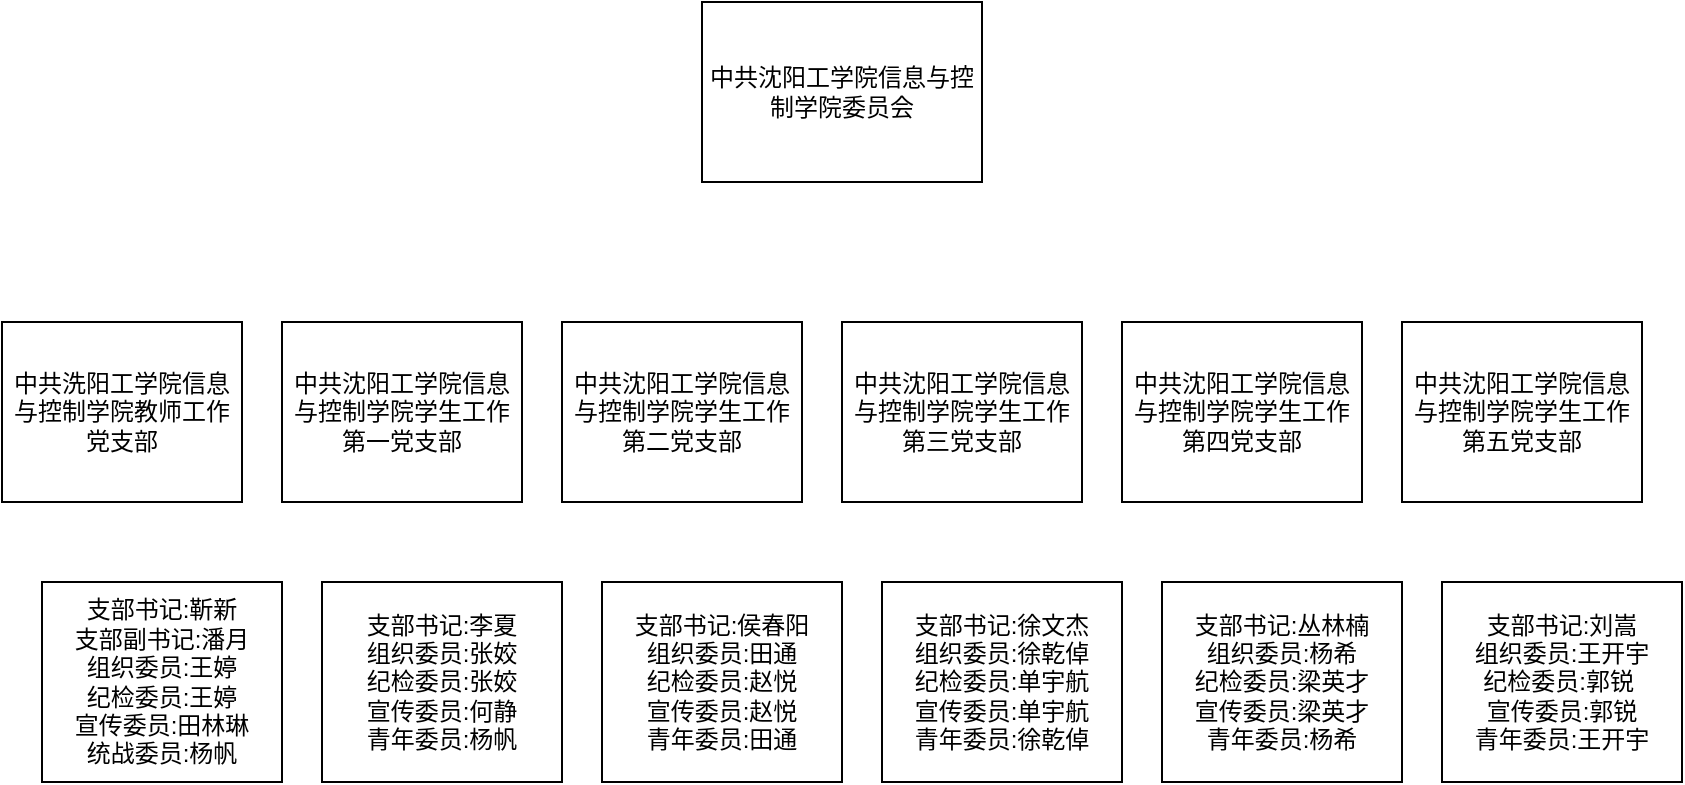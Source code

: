 <mxfile version="21.1.5" type="github">
  <diagram name="第 1 页" id="QMZ6s6-DPiq4ILfDTaku">
    <mxGraphModel dx="2117" dy="590" grid="1" gridSize="10" guides="1" tooltips="1" connect="1" arrows="1" fold="1" page="1" pageScale="1" pageWidth="827" pageHeight="1169" math="0" shadow="0">
      <root>
        <mxCell id="0" />
        <mxCell id="1" parent="0" />
        <mxCell id="rZbV--hsExztKf2Tztt0-1" value="中共沈阳工学院信息与控制学院委员会" style="rounded=0;whiteSpace=wrap;html=1;" vertex="1" parent="1">
          <mxGeometry x="344" y="60" width="140" height="90" as="geometry" />
        </mxCell>
        <mxCell id="rZbV--hsExztKf2Tztt0-2" value="中共沈阳工学院信息与控制学院学生工作第一党支部" style="rounded=0;whiteSpace=wrap;html=1;" vertex="1" parent="1">
          <mxGeometry x="134" y="220" width="120" height="90" as="geometry" />
        </mxCell>
        <mxCell id="rZbV--hsExztKf2Tztt0-3" value="中共沈阳工学院信息与控制学院学生工作第二党支部" style="rounded=0;whiteSpace=wrap;html=1;" vertex="1" parent="1">
          <mxGeometry x="274" y="220" width="120" height="90" as="geometry" />
        </mxCell>
        <mxCell id="rZbV--hsExztKf2Tztt0-4" value="中共沈阳工学院信息与控制学院学生工作第三党支部" style="rounded=0;whiteSpace=wrap;html=1;" vertex="1" parent="1">
          <mxGeometry x="414" y="220" width="120" height="90" as="geometry" />
        </mxCell>
        <mxCell id="rZbV--hsExztKf2Tztt0-5" value="中共沈阳工学院信息与控制学院学生工作第四党支部" style="rounded=0;whiteSpace=wrap;html=1;" vertex="1" parent="1">
          <mxGeometry x="554" y="220" width="120" height="90" as="geometry" />
        </mxCell>
        <mxCell id="rZbV--hsExztKf2Tztt0-6" value="中共沈阳工学院信息与控制学院学生工作第五党支部" style="rounded=0;whiteSpace=wrap;html=1;" vertex="1" parent="1">
          <mxGeometry x="694" y="220" width="120" height="90" as="geometry" />
        </mxCell>
        <mxCell id="rZbV--hsExztKf2Tztt0-7" value="中共洗阳工学院信息与控制学院教师工作党支部" style="rounded=0;whiteSpace=wrap;html=1;" vertex="1" parent="1">
          <mxGeometry x="-6" y="220" width="120" height="90" as="geometry" />
        </mxCell>
        <mxCell id="rZbV--hsExztKf2Tztt0-9" value="支部书记:李夏&lt;br&gt;组织委员:张姣&lt;br&gt;纪检委员:张姣&lt;br&gt;宣传委员:何静&lt;br&gt;青年委员:杨帆" style="rounded=0;whiteSpace=wrap;html=1;" vertex="1" parent="1">
          <mxGeometry x="154" y="350" width="120" height="100" as="geometry" />
        </mxCell>
        <mxCell id="rZbV--hsExztKf2Tztt0-14" value="支部书记:靳新&lt;br&gt;支部副书记:潘月&lt;br&gt;组织委员:王婷&lt;br&gt;纪检委员:王婷&lt;br&gt;宣传委员:田林琳&lt;br&gt;统战委员:杨帆" style="rounded=0;whiteSpace=wrap;html=1;" vertex="1" parent="1">
          <mxGeometry x="14" y="350" width="120" height="100" as="geometry" />
        </mxCell>
        <mxCell id="rZbV--hsExztKf2Tztt0-15" value="支部书记:侯春阳&lt;br&gt;组织委员:田通&lt;br&gt;纪检委员:赵悦&lt;br&gt;宣传委员:赵悦&lt;br&gt;青年委员:田通" style="rounded=0;whiteSpace=wrap;html=1;" vertex="1" parent="1">
          <mxGeometry x="294" y="350" width="120" height="100" as="geometry" />
        </mxCell>
        <mxCell id="rZbV--hsExztKf2Tztt0-16" value="支部书记:徐文杰&lt;br&gt;组织委员:徐乾倬&lt;br&gt;纪检委员:单宇航&lt;br&gt;宣传委员:单宇航&lt;br&gt;青年委员:徐乾倬" style="rounded=0;whiteSpace=wrap;html=1;" vertex="1" parent="1">
          <mxGeometry x="434" y="350" width="120" height="100" as="geometry" />
        </mxCell>
        <mxCell id="rZbV--hsExztKf2Tztt0-17" value="支部书记:丛林楠&lt;br&gt;组织委员:杨希&lt;br&gt;纪检委员:梁英才&lt;br&gt;宣传委员:梁英才&lt;br&gt;青年委员:杨希" style="rounded=0;whiteSpace=wrap;html=1;" vertex="1" parent="1">
          <mxGeometry x="574" y="350" width="120" height="100" as="geometry" />
        </mxCell>
        <mxCell id="rZbV--hsExztKf2Tztt0-18" value="支部书记:刘嵩&lt;br&gt;组织委员:王开宇&lt;br&gt;纪检委员:郭锐&lt;span style=&quot;white-space: pre;&quot;&gt;	&lt;/span&gt;&lt;br&gt;宣传委员:郭锐&lt;br&gt;青年委员:王开宇" style="rounded=0;whiteSpace=wrap;html=1;" vertex="1" parent="1">
          <mxGeometry x="714" y="350" width="120" height="100" as="geometry" />
        </mxCell>
      </root>
    </mxGraphModel>
  </diagram>
</mxfile>
